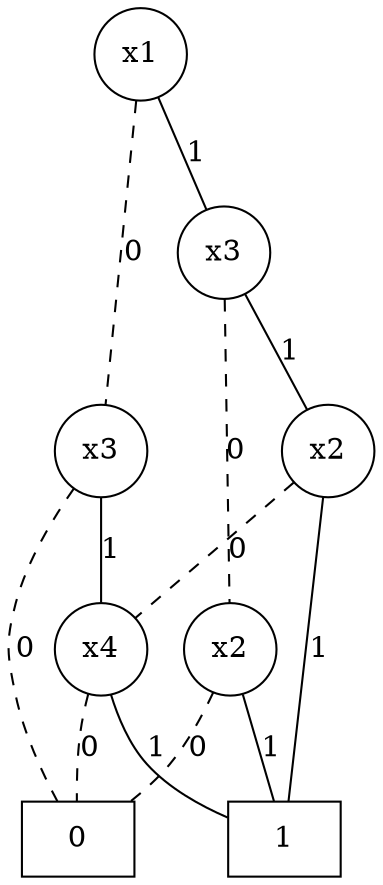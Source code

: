 graph BDD { n140686741116224 [label=0,shape=box]; n140686759497920 [label=1,shape=box]; n140686741728480 [label="x4",shape=circle]; n140686741728288 [label="x3",shape=circle]; n140686741727088 [label="x2",shape=circle]; n140686741728864 [label="x2",shape=circle]; n140686741728768 [label="x3",shape=circle]; n140686741728672 [label="x1",shape=circle]; n140686741728480 -- n140686741116224 [label=0,style=dashed]; n140686741728480 -- n140686759497920 [label=1]; n140686741728288 -- n140686741116224 [label=0,style=dashed]; n140686741728288 -- n140686741728480 [label=1]; n140686741727088 -- n140686741116224 [label=0,style=dashed]; n140686741727088 -- n140686759497920 [label=1]; n140686741728864 -- n140686741728480 [label=0,style=dashed]; n140686741728864 -- n140686759497920 [label=1]; n140686741728768 -- n140686741727088 [label=0,style=dashed]; n140686741728768 -- n140686741728864 [label=1]; n140686741728672 -- n140686741728288 [label=0,style=dashed]; n140686741728672 -- n140686741728768 [label=1]; }